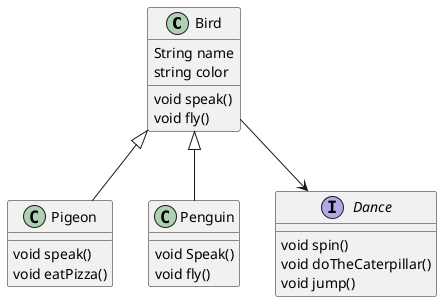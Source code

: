 @startuml

class Bird {
  String name
  string color
  void speak()
  void fly()
}
Bird <|-- Pigeon
class Pigeon {
void speak()
void eatPizza()
}

Bird <|-- Penguin
class Penguin {
void Speak()
void fly()

}
interface Dance
{
void spin()
void doTheCaterpillar()
void jump()

}
Bird --> Dance

@enduml